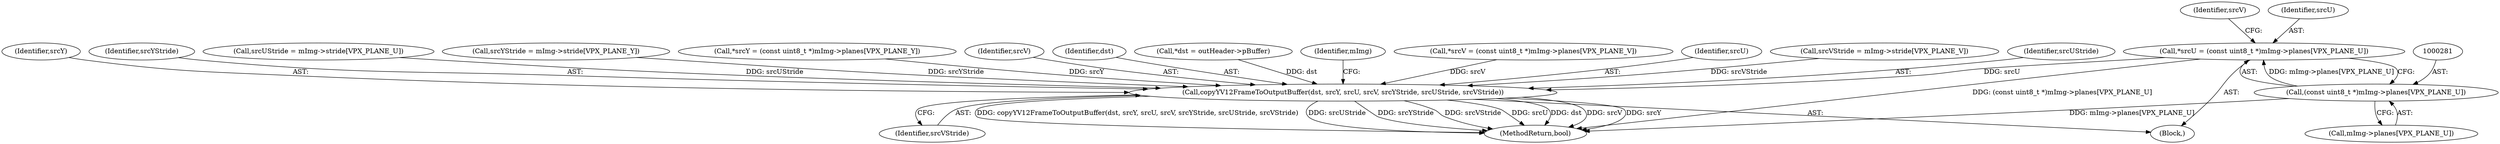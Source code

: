 digraph "0_Android_f9ed2fe6d61259e779a37d4c2d7edb33a1c1f8ba@pointer" {
"1000278" [label="(Call,*srcU = (const uint8_t *)mImg->planes[VPX_PLANE_U])"];
"1000280" [label="(Call,(const uint8_t *)mImg->planes[VPX_PLANE_U])"];
"1000321" [label="(Call,copyYV12FrameToOutputBuffer(dst, srcY, srcU, srcV, srcYStride, srcUStride, srcVStride))"];
"1000330" [label="(Identifier,mImg)"];
"1000288" [label="(Call,*srcV = (const uint8_t *)mImg->planes[VPX_PLANE_V])"];
"1000289" [label="(Identifier,srcV)"];
"1000280" [label="(Call,(const uint8_t *)mImg->planes[VPX_PLANE_U])"];
"1000279" [label="(Identifier,srcU)"];
"1000321" [label="(Call,copyYV12FrameToOutputBuffer(dst, srcY, srcU, srcV, srcYStride, srcUStride, srcVStride))"];
"1000324" [label="(Identifier,srcU)"];
"1000314" [label="(Call,srcVStride = mImg->stride[VPX_PLANE_V])"];
"1000174" [label="(Block,)"];
"1000327" [label="(Identifier,srcUStride)"];
"1000395" [label="(MethodReturn,bool)"];
"1000328" [label="(Identifier,srcVStride)"];
"1000323" [label="(Identifier,srcY)"];
"1000326" [label="(Identifier,srcYStride)"];
"1000306" [label="(Call,srcUStride = mImg->stride[VPX_PLANE_U])"];
"1000282" [label="(Call,mImg->planes[VPX_PLANE_U])"];
"1000298" [label="(Call,srcYStride = mImg->stride[VPX_PLANE_Y])"];
"1000268" [label="(Call,*srcY = (const uint8_t *)mImg->planes[VPX_PLANE_Y])"];
"1000325" [label="(Identifier,srcV)"];
"1000278" [label="(Call,*srcU = (const uint8_t *)mImg->planes[VPX_PLANE_U])"];
"1000322" [label="(Identifier,dst)"];
"1000262" [label="(Call,*dst = outHeader->pBuffer)"];
"1000278" -> "1000174"  [label="AST: "];
"1000278" -> "1000280"  [label="CFG: "];
"1000279" -> "1000278"  [label="AST: "];
"1000280" -> "1000278"  [label="AST: "];
"1000289" -> "1000278"  [label="CFG: "];
"1000278" -> "1000395"  [label="DDG: (const uint8_t *)mImg->planes[VPX_PLANE_U]"];
"1000280" -> "1000278"  [label="DDG: mImg->planes[VPX_PLANE_U]"];
"1000278" -> "1000321"  [label="DDG: srcU"];
"1000280" -> "1000282"  [label="CFG: "];
"1000281" -> "1000280"  [label="AST: "];
"1000282" -> "1000280"  [label="AST: "];
"1000280" -> "1000395"  [label="DDG: mImg->planes[VPX_PLANE_U]"];
"1000321" -> "1000174"  [label="AST: "];
"1000321" -> "1000328"  [label="CFG: "];
"1000322" -> "1000321"  [label="AST: "];
"1000323" -> "1000321"  [label="AST: "];
"1000324" -> "1000321"  [label="AST: "];
"1000325" -> "1000321"  [label="AST: "];
"1000326" -> "1000321"  [label="AST: "];
"1000327" -> "1000321"  [label="AST: "];
"1000328" -> "1000321"  [label="AST: "];
"1000330" -> "1000321"  [label="CFG: "];
"1000321" -> "1000395"  [label="DDG: srcYStride"];
"1000321" -> "1000395"  [label="DDG: srcVStride"];
"1000321" -> "1000395"  [label="DDG: srcU"];
"1000321" -> "1000395"  [label="DDG: dst"];
"1000321" -> "1000395"  [label="DDG: srcV"];
"1000321" -> "1000395"  [label="DDG: srcY"];
"1000321" -> "1000395"  [label="DDG: copyYV12FrameToOutputBuffer(dst, srcY, srcU, srcV, srcYStride, srcUStride, srcVStride)"];
"1000321" -> "1000395"  [label="DDG: srcUStride"];
"1000262" -> "1000321"  [label="DDG: dst"];
"1000268" -> "1000321"  [label="DDG: srcY"];
"1000288" -> "1000321"  [label="DDG: srcV"];
"1000298" -> "1000321"  [label="DDG: srcYStride"];
"1000306" -> "1000321"  [label="DDG: srcUStride"];
"1000314" -> "1000321"  [label="DDG: srcVStride"];
}

